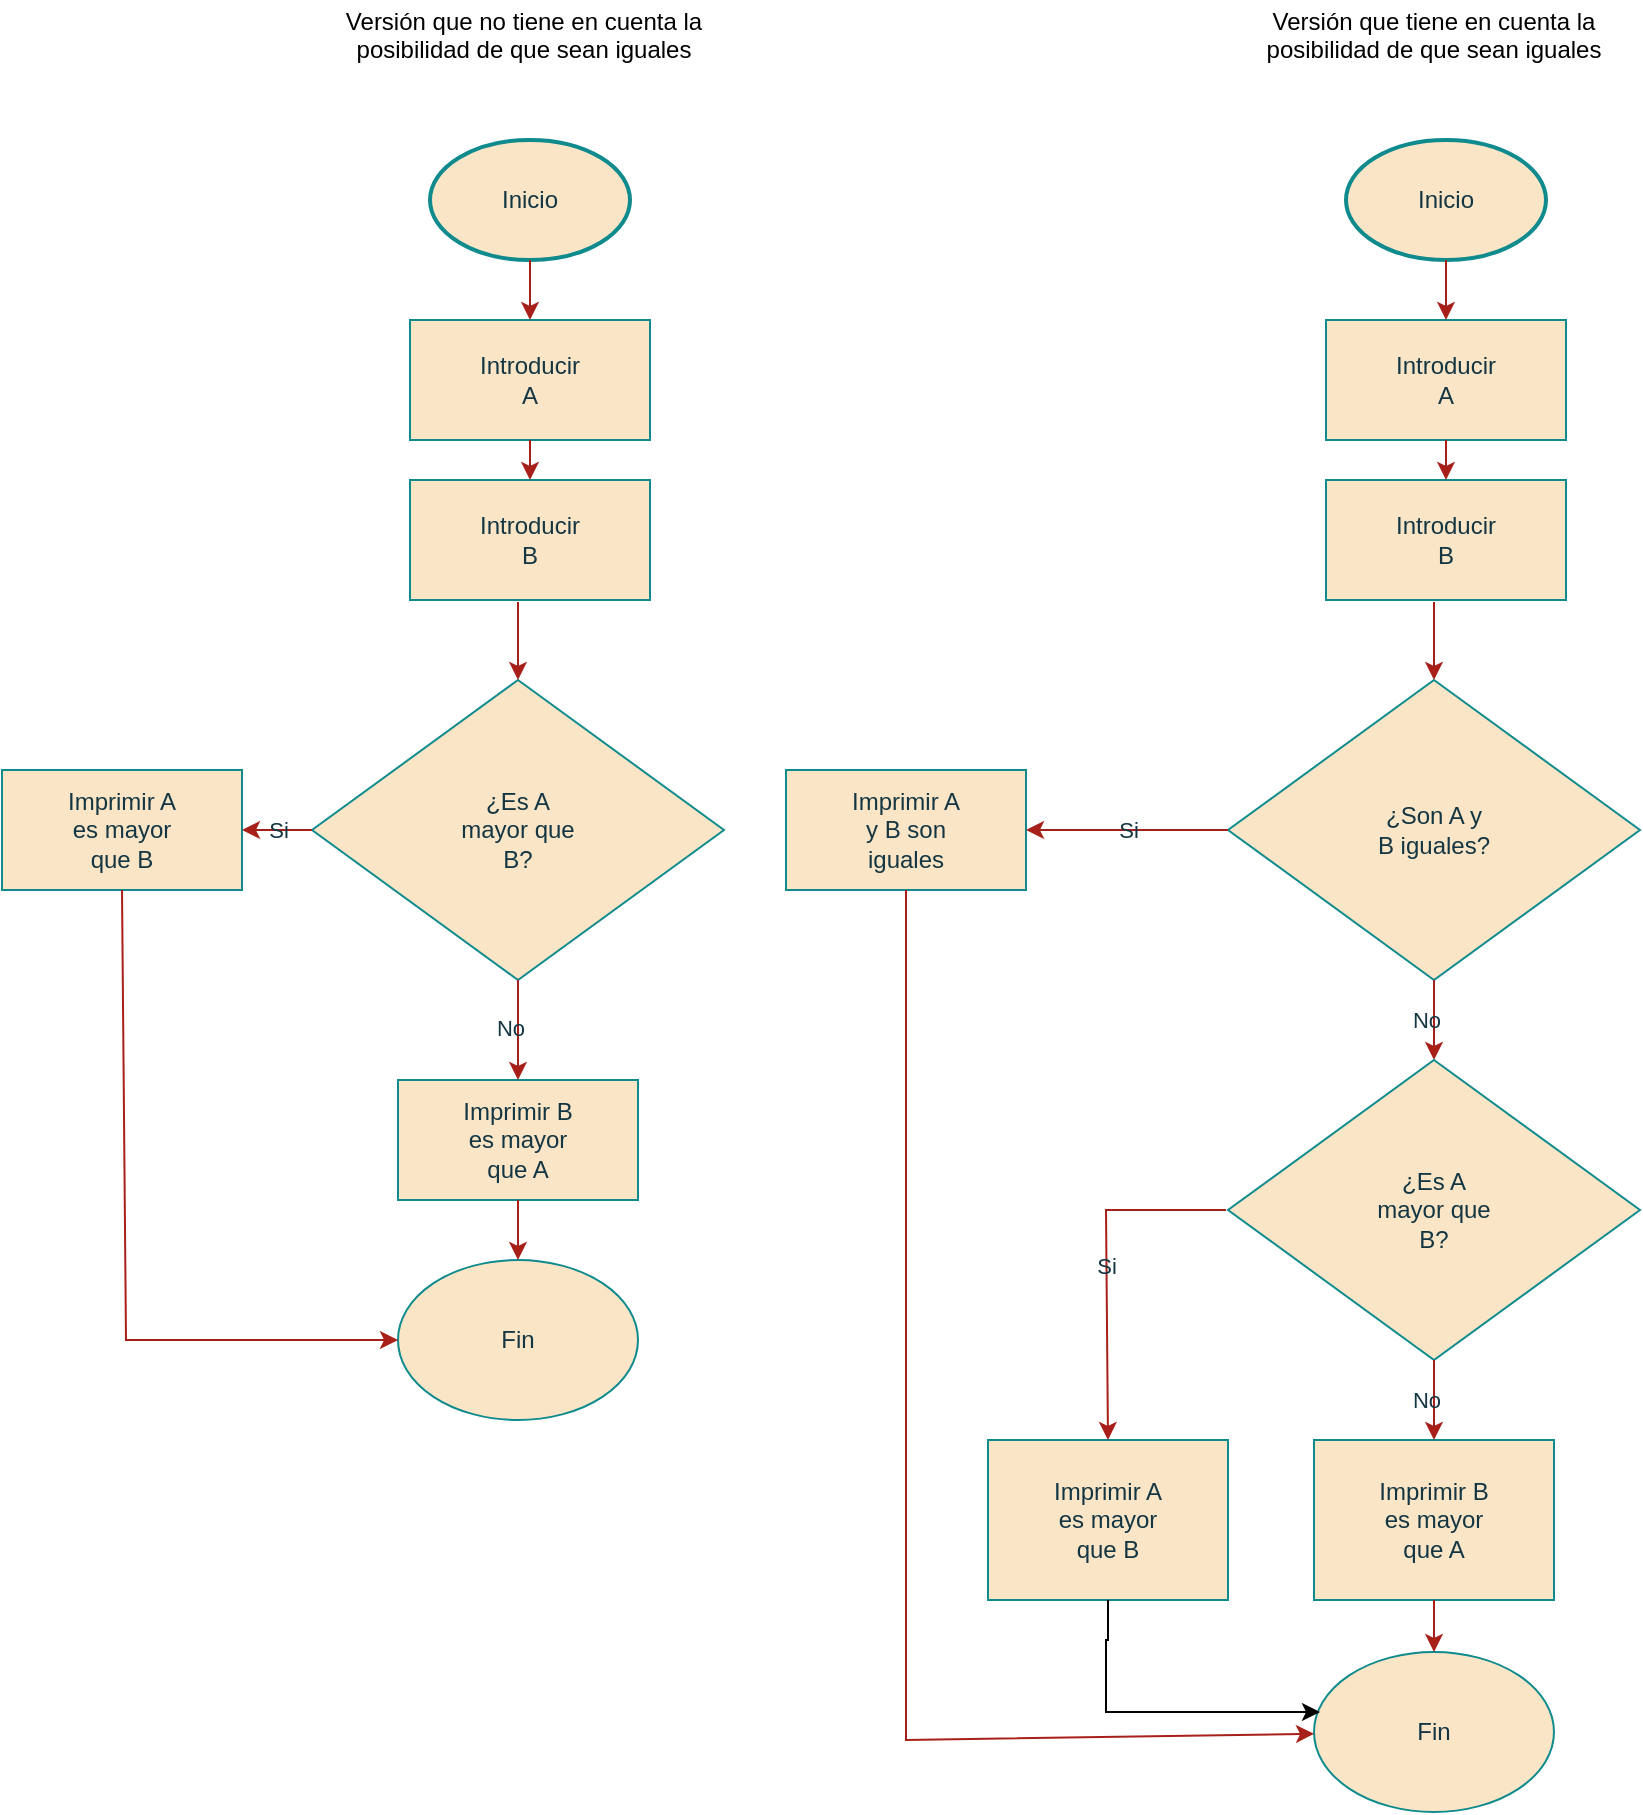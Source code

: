 <mxfile version="26.0.9">
  <diagram id="C5RBs43oDa-KdzZeNtuy" name="Page-1">
    <mxGraphModel dx="1434" dy="836" grid="1" gridSize="10" guides="1" tooltips="1" connect="1" arrows="1" fold="1" page="1" pageScale="1" pageWidth="827" pageHeight="1169" math="0" shadow="0">
      <root>
        <mxCell id="WIyWlLk6GJQsqaUBKTNV-0" />
        <mxCell id="WIyWlLk6GJQsqaUBKTNV-1" parent="WIyWlLk6GJQsqaUBKTNV-0" />
        <mxCell id="DkhXFmYgdk2tcG3UDp7q-1" value="" style="rhombus;whiteSpace=wrap;html=1;fillColor=#FAE5C7;strokeColor=#0F8B8D;labelBackgroundColor=none;fontColor=#143642;rounded=0;" parent="WIyWlLk6GJQsqaUBKTNV-1" vertex="1">
          <mxGeometry x="163" y="380" width="206" height="150" as="geometry" />
        </mxCell>
        <mxCell id="DkhXFmYgdk2tcG3UDp7q-2" value="" style="strokeWidth=2;html=1;shape=mxgraph.flowchart.start_1;whiteSpace=wrap;fillColor=#FAE5C7;strokeColor=#0F8B8D;labelBackgroundColor=none;fontColor=#143642;rounded=0;" parent="WIyWlLk6GJQsqaUBKTNV-1" vertex="1">
          <mxGeometry x="222" y="110" width="100" height="60" as="geometry" />
        </mxCell>
        <mxCell id="DkhXFmYgdk2tcG3UDp7q-3" value="" style="rounded=0;whiteSpace=wrap;html=1;fillColor=#FAE5C7;fontColor=#143642;strokeColor=#0F8B8D;labelBackgroundColor=none;" parent="WIyWlLk6GJQsqaUBKTNV-1" vertex="1">
          <mxGeometry x="212" y="200" width="120" height="60" as="geometry" />
        </mxCell>
        <mxCell id="DkhXFmYgdk2tcG3UDp7q-4" value="" style="ellipse;whiteSpace=wrap;html=1;fillColor=#FAE5C7;strokeColor=#0F8B8D;labelBackgroundColor=none;fontColor=#143642;rounded=0;" parent="WIyWlLk6GJQsqaUBKTNV-1" vertex="1">
          <mxGeometry x="206" y="670" width="120" height="80" as="geometry" />
        </mxCell>
        <mxCell id="DkhXFmYgdk2tcG3UDp7q-5" value="" style="rounded=0;whiteSpace=wrap;html=1;fillColor=#FAE5C7;strokeColor=#0F8B8D;fontColor=#143642;labelBackgroundColor=none;" parent="WIyWlLk6GJQsqaUBKTNV-1" vertex="1">
          <mxGeometry x="212" y="280" width="120" height="60" as="geometry" />
        </mxCell>
        <mxCell id="DkhXFmYgdk2tcG3UDp7q-6" value="" style="rounded=0;whiteSpace=wrap;html=1;fillColor=#FAE5C7;strokeColor=#0F8B8D;labelBackgroundColor=none;fontColor=#143642;" parent="WIyWlLk6GJQsqaUBKTNV-1" vertex="1">
          <mxGeometry x="8" y="425" width="120" height="60" as="geometry" />
        </mxCell>
        <mxCell id="DkhXFmYgdk2tcG3UDp7q-7" value="" style="rounded=0;whiteSpace=wrap;html=1;fillColor=#FAE5C7;strokeColor=#0F8B8D;labelBackgroundColor=none;fontColor=#143642;" parent="WIyWlLk6GJQsqaUBKTNV-1" vertex="1">
          <mxGeometry x="206" y="580" width="120" height="60" as="geometry" />
        </mxCell>
        <mxCell id="DkhXFmYgdk2tcG3UDp7q-8" value="Inicio" style="text;html=1;align=center;verticalAlign=middle;whiteSpace=wrap;rounded=0;labelBackgroundColor=none;fontColor=#143642;" parent="WIyWlLk6GJQsqaUBKTNV-1" vertex="1">
          <mxGeometry x="242" y="125" width="60" height="30" as="geometry" />
        </mxCell>
        <mxCell id="DkhXFmYgdk2tcG3UDp7q-9" value="Introducir A" style="text;html=1;align=center;verticalAlign=middle;whiteSpace=wrap;rounded=0;labelBackgroundColor=none;fontColor=#143642;" parent="WIyWlLk6GJQsqaUBKTNV-1" vertex="1">
          <mxGeometry x="242" y="215" width="60" height="30" as="geometry" />
        </mxCell>
        <mxCell id="DkhXFmYgdk2tcG3UDp7q-10" value="Introducir B" style="text;html=1;align=center;verticalAlign=middle;whiteSpace=wrap;rounded=0;labelBackgroundColor=none;fontColor=#143642;" parent="WIyWlLk6GJQsqaUBKTNV-1" vertex="1">
          <mxGeometry x="242" y="295" width="60" height="30" as="geometry" />
        </mxCell>
        <mxCell id="DkhXFmYgdk2tcG3UDp7q-11" value="¿Es A mayor que B?" style="text;html=1;align=center;verticalAlign=middle;whiteSpace=wrap;rounded=0;labelBackgroundColor=none;fontColor=#143642;" parent="WIyWlLk6GJQsqaUBKTNV-1" vertex="1">
          <mxGeometry x="236" y="440" width="60" height="30" as="geometry" />
        </mxCell>
        <mxCell id="DkhXFmYgdk2tcG3UDp7q-12" value="Imprimir A es mayor que B" style="text;html=1;align=center;verticalAlign=middle;whiteSpace=wrap;rounded=0;labelBackgroundColor=none;fontColor=#143642;" parent="WIyWlLk6GJQsqaUBKTNV-1" vertex="1">
          <mxGeometry x="38" y="440" width="60" height="30" as="geometry" />
        </mxCell>
        <mxCell id="DkhXFmYgdk2tcG3UDp7q-14" style="edgeStyle=orthogonalEdgeStyle;rounded=0;orthogonalLoop=1;jettySize=auto;html=1;exitX=0.5;exitY=1;exitDx=0;exitDy=0;entryX=0.5;entryY=0;entryDx=0;entryDy=0;labelBackgroundColor=none;strokeColor=#A8201A;fontColor=default;" parent="WIyWlLk6GJQsqaUBKTNV-1" source="DkhXFmYgdk2tcG3UDp7q-7" target="DkhXFmYgdk2tcG3UDp7q-4" edge="1">
          <mxGeometry relative="1" as="geometry">
            <mxPoint x="453" y="600" as="targetPoint" />
          </mxGeometry>
        </mxCell>
        <mxCell id="DkhXFmYgdk2tcG3UDp7q-13" value="Imprimir B es mayor que A" style="text;html=1;align=center;verticalAlign=middle;whiteSpace=wrap;rounded=0;labelBackgroundColor=none;fontColor=#143642;" parent="WIyWlLk6GJQsqaUBKTNV-1" vertex="1">
          <mxGeometry x="236" y="595" width="60" height="30" as="geometry" />
        </mxCell>
        <mxCell id="DkhXFmYgdk2tcG3UDp7q-15" value="Fin" style="text;html=1;align=center;verticalAlign=middle;whiteSpace=wrap;rounded=0;labelBackgroundColor=none;fontColor=#143642;" parent="WIyWlLk6GJQsqaUBKTNV-1" vertex="1">
          <mxGeometry x="236" y="695" width="60" height="30" as="geometry" />
        </mxCell>
        <mxCell id="DkhXFmYgdk2tcG3UDp7q-16" value="" style="endArrow=classic;html=1;rounded=0;exitX=0.5;exitY=1;exitDx=0;exitDy=0;exitPerimeter=0;entryX=0.5;entryY=0;entryDx=0;entryDy=0;labelBackgroundColor=none;strokeColor=#A8201A;fontColor=default;" parent="WIyWlLk6GJQsqaUBKTNV-1" source="DkhXFmYgdk2tcG3UDp7q-2" target="DkhXFmYgdk2tcG3UDp7q-3" edge="1">
          <mxGeometry width="50" height="50" relative="1" as="geometry">
            <mxPoint x="368" y="180" as="sourcePoint" />
            <mxPoint x="418" y="130" as="targetPoint" />
          </mxGeometry>
        </mxCell>
        <mxCell id="DkhXFmYgdk2tcG3UDp7q-17" value="" style="endArrow=classic;html=1;rounded=0;exitX=0.5;exitY=1;exitDx=0;exitDy=0;entryX=0.5;entryY=0;entryDx=0;entryDy=0;labelBackgroundColor=none;strokeColor=#A8201A;fontColor=default;" parent="WIyWlLk6GJQsqaUBKTNV-1" source="DkhXFmYgdk2tcG3UDp7q-3" target="DkhXFmYgdk2tcG3UDp7q-5" edge="1">
          <mxGeometry width="50" height="50" relative="1" as="geometry">
            <mxPoint x="418" y="310" as="sourcePoint" />
            <mxPoint x="468" y="260" as="targetPoint" />
          </mxGeometry>
        </mxCell>
        <mxCell id="DkhXFmYgdk2tcG3UDp7q-19" value="" style="endArrow=classic;html=1;rounded=0;entryX=0.5;entryY=0;entryDx=0;entryDy=0;exitX=0.45;exitY=1.017;exitDx=0;exitDy=0;exitPerimeter=0;labelBackgroundColor=none;strokeColor=#A8201A;fontColor=default;" parent="WIyWlLk6GJQsqaUBKTNV-1" source="DkhXFmYgdk2tcG3UDp7q-5" target="DkhXFmYgdk2tcG3UDp7q-1" edge="1">
          <mxGeometry width="50" height="50" relative="1" as="geometry">
            <mxPoint x="248" y="460" as="sourcePoint" />
            <mxPoint x="298" y="410" as="targetPoint" />
            <Array as="points" />
          </mxGeometry>
        </mxCell>
        <mxCell id="DkhXFmYgdk2tcG3UDp7q-20" value="" style="endArrow=classic;html=1;rounded=0;exitX=0;exitY=0.5;exitDx=0;exitDy=0;entryX=1;entryY=0.5;entryDx=0;entryDy=0;labelBackgroundColor=none;strokeColor=#A8201A;fontColor=default;" parent="WIyWlLk6GJQsqaUBKTNV-1" source="DkhXFmYgdk2tcG3UDp7q-1" target="DkhXFmYgdk2tcG3UDp7q-6" edge="1">
          <mxGeometry relative="1" as="geometry">
            <mxPoint x="188" y="440" as="sourcePoint" />
            <mxPoint x="348" y="440" as="targetPoint" />
          </mxGeometry>
        </mxCell>
        <mxCell id="DkhXFmYgdk2tcG3UDp7q-21" value="Si" style="edgeLabel;resizable=0;html=1;;align=center;verticalAlign=middle;labelBackgroundColor=none;fontColor=#143642;rounded=0;" parent="DkhXFmYgdk2tcG3UDp7q-20" connectable="0" vertex="1">
          <mxGeometry relative="1" as="geometry" />
        </mxCell>
        <mxCell id="DkhXFmYgdk2tcG3UDp7q-28" value="" style="endArrow=classic;html=1;rounded=0;entryX=0.5;entryY=0;entryDx=0;entryDy=0;exitX=0.5;exitY=1;exitDx=0;exitDy=0;labelBackgroundColor=none;strokeColor=#A8201A;fontColor=default;" parent="WIyWlLk6GJQsqaUBKTNV-1" source="DkhXFmYgdk2tcG3UDp7q-1" target="DkhXFmYgdk2tcG3UDp7q-7" edge="1">
          <mxGeometry relative="1" as="geometry">
            <mxPoint x="188" y="440" as="sourcePoint" />
            <mxPoint x="348" y="440" as="targetPoint" />
          </mxGeometry>
        </mxCell>
        <mxCell id="DkhXFmYgdk2tcG3UDp7q-31" value="No" style="edgeLabel;html=1;align=center;verticalAlign=middle;resizable=0;points=[];labelBackgroundColor=none;fontColor=#143642;rounded=0;" parent="DkhXFmYgdk2tcG3UDp7q-28" vertex="1" connectable="0">
          <mxGeometry x="-0.032" y="-4" relative="1" as="geometry">
            <mxPoint as="offset" />
          </mxGeometry>
        </mxCell>
        <mxCell id="DkhXFmYgdk2tcG3UDp7q-32" value="" style="endArrow=classic;html=1;rounded=0;exitX=0.5;exitY=1;exitDx=0;exitDy=0;labelBackgroundColor=none;strokeColor=#A8201A;fontColor=default;" parent="WIyWlLk6GJQsqaUBKTNV-1" source="DkhXFmYgdk2tcG3UDp7q-6" target="DkhXFmYgdk2tcG3UDp7q-4" edge="1">
          <mxGeometry width="50" height="50" relative="1" as="geometry">
            <mxPoint x="248" y="460" as="sourcePoint" />
            <mxPoint x="298" y="410" as="targetPoint" />
            <Array as="points">
              <mxPoint x="70" y="710" />
            </Array>
          </mxGeometry>
        </mxCell>
        <mxCell id="Ftl2zgv9y6k0lDQYUkQP-23" value="" style="rhombus;whiteSpace=wrap;html=1;fillColor=#FAE5C7;strokeColor=#0F8B8D;labelBackgroundColor=none;fontColor=#143642;rounded=0;" vertex="1" parent="WIyWlLk6GJQsqaUBKTNV-1">
          <mxGeometry x="621" y="380" width="206" height="150" as="geometry" />
        </mxCell>
        <mxCell id="Ftl2zgv9y6k0lDQYUkQP-24" value="" style="strokeWidth=2;html=1;shape=mxgraph.flowchart.start_1;whiteSpace=wrap;fillColor=#FAE5C7;strokeColor=#0F8B8D;labelBackgroundColor=none;fontColor=#143642;rounded=0;" vertex="1" parent="WIyWlLk6GJQsqaUBKTNV-1">
          <mxGeometry x="680" y="110" width="100" height="60" as="geometry" />
        </mxCell>
        <mxCell id="Ftl2zgv9y6k0lDQYUkQP-25" value="" style="rounded=0;whiteSpace=wrap;html=1;fillColor=#FAE5C7;fontColor=#143642;strokeColor=#0F8B8D;labelBackgroundColor=none;" vertex="1" parent="WIyWlLk6GJQsqaUBKTNV-1">
          <mxGeometry x="670" y="200" width="120" height="60" as="geometry" />
        </mxCell>
        <mxCell id="Ftl2zgv9y6k0lDQYUkQP-26" value="" style="ellipse;whiteSpace=wrap;html=1;fillColor=#FAE5C7;strokeColor=#0F8B8D;labelBackgroundColor=none;fontColor=#143642;rounded=0;" vertex="1" parent="WIyWlLk6GJQsqaUBKTNV-1">
          <mxGeometry x="664" y="866" width="120" height="80" as="geometry" />
        </mxCell>
        <mxCell id="Ftl2zgv9y6k0lDQYUkQP-27" value="" style="rounded=0;whiteSpace=wrap;html=1;fillColor=#FAE5C7;strokeColor=#0F8B8D;fontColor=#143642;labelBackgroundColor=none;" vertex="1" parent="WIyWlLk6GJQsqaUBKTNV-1">
          <mxGeometry x="670" y="280" width="120" height="60" as="geometry" />
        </mxCell>
        <mxCell id="Ftl2zgv9y6k0lDQYUkQP-28" value="" style="rounded=0;whiteSpace=wrap;html=1;fillColor=#FAE5C7;strokeColor=#0F8B8D;labelBackgroundColor=none;fontColor=#143642;" vertex="1" parent="WIyWlLk6GJQsqaUBKTNV-1">
          <mxGeometry x="400" y="425" width="120" height="60" as="geometry" />
        </mxCell>
        <mxCell id="Ftl2zgv9y6k0lDQYUkQP-29" value="" style="rounded=0;whiteSpace=wrap;html=1;fillColor=#FAE5C7;strokeColor=#0F8B8D;labelBackgroundColor=none;fontColor=#143642;" vertex="1" parent="WIyWlLk6GJQsqaUBKTNV-1">
          <mxGeometry x="664" y="760" width="120" height="80" as="geometry" />
        </mxCell>
        <mxCell id="Ftl2zgv9y6k0lDQYUkQP-30" value="Inicio" style="text;html=1;align=center;verticalAlign=middle;whiteSpace=wrap;rounded=0;labelBackgroundColor=none;fontColor=#143642;" vertex="1" parent="WIyWlLk6GJQsqaUBKTNV-1">
          <mxGeometry x="700" y="125" width="60" height="30" as="geometry" />
        </mxCell>
        <mxCell id="Ftl2zgv9y6k0lDQYUkQP-31" value="Introducir A" style="text;html=1;align=center;verticalAlign=middle;whiteSpace=wrap;rounded=0;labelBackgroundColor=none;fontColor=#143642;" vertex="1" parent="WIyWlLk6GJQsqaUBKTNV-1">
          <mxGeometry x="700" y="215" width="60" height="30" as="geometry" />
        </mxCell>
        <mxCell id="Ftl2zgv9y6k0lDQYUkQP-32" value="Introducir B" style="text;html=1;align=center;verticalAlign=middle;whiteSpace=wrap;rounded=0;labelBackgroundColor=none;fontColor=#143642;" vertex="1" parent="WIyWlLk6GJQsqaUBKTNV-1">
          <mxGeometry x="700" y="295" width="60" height="30" as="geometry" />
        </mxCell>
        <mxCell id="Ftl2zgv9y6k0lDQYUkQP-33" value="¿Son A y B iguales?" style="text;html=1;align=center;verticalAlign=middle;whiteSpace=wrap;rounded=0;labelBackgroundColor=none;fontColor=#143642;" vertex="1" parent="WIyWlLk6GJQsqaUBKTNV-1">
          <mxGeometry x="694" y="440" width="60" height="30" as="geometry" />
        </mxCell>
        <mxCell id="Ftl2zgv9y6k0lDQYUkQP-34" value="Imprimir A y B son iguales" style="text;html=1;align=center;verticalAlign=middle;whiteSpace=wrap;rounded=0;labelBackgroundColor=none;fontColor=#143642;" vertex="1" parent="WIyWlLk6GJQsqaUBKTNV-1">
          <mxGeometry x="430" y="440" width="60" height="30" as="geometry" />
        </mxCell>
        <mxCell id="Ftl2zgv9y6k0lDQYUkQP-35" style="edgeStyle=orthogonalEdgeStyle;rounded=0;orthogonalLoop=1;jettySize=auto;html=1;exitX=0.5;exitY=1;exitDx=0;exitDy=0;entryX=0.5;entryY=0;entryDx=0;entryDy=0;labelBackgroundColor=none;strokeColor=#A8201A;fontColor=default;" edge="1" parent="WIyWlLk6GJQsqaUBKTNV-1" source="Ftl2zgv9y6k0lDQYUkQP-29" target="Ftl2zgv9y6k0lDQYUkQP-26">
          <mxGeometry relative="1" as="geometry">
            <mxPoint x="911" y="796" as="targetPoint" />
          </mxGeometry>
        </mxCell>
        <mxCell id="Ftl2zgv9y6k0lDQYUkQP-36" value="Imprimir B es mayor que A" style="text;html=1;align=center;verticalAlign=middle;whiteSpace=wrap;rounded=0;labelBackgroundColor=none;fontColor=#143642;" vertex="1" parent="WIyWlLk6GJQsqaUBKTNV-1">
          <mxGeometry x="694" y="779.5" width="60" height="41" as="geometry" />
        </mxCell>
        <mxCell id="Ftl2zgv9y6k0lDQYUkQP-37" value="Fin" style="text;html=1;align=center;verticalAlign=middle;whiteSpace=wrap;rounded=0;labelBackgroundColor=none;fontColor=#143642;" vertex="1" parent="WIyWlLk6GJQsqaUBKTNV-1">
          <mxGeometry x="694" y="891" width="60" height="30" as="geometry" />
        </mxCell>
        <mxCell id="Ftl2zgv9y6k0lDQYUkQP-38" value="" style="endArrow=classic;html=1;rounded=0;exitX=0.5;exitY=1;exitDx=0;exitDy=0;exitPerimeter=0;entryX=0.5;entryY=0;entryDx=0;entryDy=0;labelBackgroundColor=none;strokeColor=#A8201A;fontColor=default;" edge="1" parent="WIyWlLk6GJQsqaUBKTNV-1" source="Ftl2zgv9y6k0lDQYUkQP-24" target="Ftl2zgv9y6k0lDQYUkQP-25">
          <mxGeometry width="50" height="50" relative="1" as="geometry">
            <mxPoint x="826" y="180" as="sourcePoint" />
            <mxPoint x="876" y="130" as="targetPoint" />
          </mxGeometry>
        </mxCell>
        <mxCell id="Ftl2zgv9y6k0lDQYUkQP-39" value="" style="endArrow=classic;html=1;rounded=0;exitX=0.5;exitY=1;exitDx=0;exitDy=0;entryX=0.5;entryY=0;entryDx=0;entryDy=0;labelBackgroundColor=none;strokeColor=#A8201A;fontColor=default;" edge="1" parent="WIyWlLk6GJQsqaUBKTNV-1" source="Ftl2zgv9y6k0lDQYUkQP-25" target="Ftl2zgv9y6k0lDQYUkQP-27">
          <mxGeometry width="50" height="50" relative="1" as="geometry">
            <mxPoint x="876" y="310" as="sourcePoint" />
            <mxPoint x="926" y="260" as="targetPoint" />
          </mxGeometry>
        </mxCell>
        <mxCell id="Ftl2zgv9y6k0lDQYUkQP-40" value="" style="endArrow=classic;html=1;rounded=0;entryX=0.5;entryY=0;entryDx=0;entryDy=0;exitX=0.45;exitY=1.017;exitDx=0;exitDy=0;exitPerimeter=0;labelBackgroundColor=none;strokeColor=#A8201A;fontColor=default;" edge="1" parent="WIyWlLk6GJQsqaUBKTNV-1" source="Ftl2zgv9y6k0lDQYUkQP-27" target="Ftl2zgv9y6k0lDQYUkQP-23">
          <mxGeometry width="50" height="50" relative="1" as="geometry">
            <mxPoint x="706" y="460" as="sourcePoint" />
            <mxPoint x="756" y="410" as="targetPoint" />
            <Array as="points" />
          </mxGeometry>
        </mxCell>
        <mxCell id="Ftl2zgv9y6k0lDQYUkQP-41" value="" style="endArrow=classic;html=1;rounded=0;exitX=0;exitY=0.5;exitDx=0;exitDy=0;entryX=1;entryY=0.5;entryDx=0;entryDy=0;labelBackgroundColor=none;strokeColor=#A8201A;fontColor=default;" edge="1" parent="WIyWlLk6GJQsqaUBKTNV-1" source="Ftl2zgv9y6k0lDQYUkQP-23" target="Ftl2zgv9y6k0lDQYUkQP-28">
          <mxGeometry relative="1" as="geometry">
            <mxPoint x="646" y="440" as="sourcePoint" />
            <mxPoint x="806" y="440" as="targetPoint" />
          </mxGeometry>
        </mxCell>
        <mxCell id="Ftl2zgv9y6k0lDQYUkQP-42" value="Si" style="edgeLabel;resizable=0;html=1;;align=center;verticalAlign=middle;labelBackgroundColor=none;fontColor=#143642;rounded=0;" connectable="0" vertex="1" parent="Ftl2zgv9y6k0lDQYUkQP-41">
          <mxGeometry relative="1" as="geometry" />
        </mxCell>
        <mxCell id="Ftl2zgv9y6k0lDQYUkQP-43" value="" style="endArrow=classic;html=1;rounded=0;entryX=0.5;entryY=0;entryDx=0;entryDy=0;exitX=0.5;exitY=1;exitDx=0;exitDy=0;labelBackgroundColor=none;strokeColor=#A8201A;fontColor=default;" edge="1" parent="WIyWlLk6GJQsqaUBKTNV-1" source="Ftl2zgv9y6k0lDQYUkQP-23" target="Ftl2zgv9y6k0lDQYUkQP-46">
          <mxGeometry relative="1" as="geometry">
            <mxPoint x="646" y="440" as="sourcePoint" />
            <mxPoint x="806" y="440" as="targetPoint" />
          </mxGeometry>
        </mxCell>
        <mxCell id="Ftl2zgv9y6k0lDQYUkQP-44" value="No" style="edgeLabel;html=1;align=center;verticalAlign=middle;resizable=0;points=[];labelBackgroundColor=none;fontColor=#143642;rounded=0;" vertex="1" connectable="0" parent="Ftl2zgv9y6k0lDQYUkQP-43">
          <mxGeometry x="-0.032" y="-4" relative="1" as="geometry">
            <mxPoint as="offset" />
          </mxGeometry>
        </mxCell>
        <mxCell id="Ftl2zgv9y6k0lDQYUkQP-45" value="" style="endArrow=classic;html=1;rounded=0;exitX=0.5;exitY=1;exitDx=0;exitDy=0;labelBackgroundColor=none;strokeColor=#A8201A;fontColor=default;" edge="1" parent="WIyWlLk6GJQsqaUBKTNV-1" source="Ftl2zgv9y6k0lDQYUkQP-28" target="Ftl2zgv9y6k0lDQYUkQP-26">
          <mxGeometry width="50" height="50" relative="1" as="geometry">
            <mxPoint x="706" y="460" as="sourcePoint" />
            <mxPoint x="756" y="410" as="targetPoint" />
            <Array as="points">
              <mxPoint x="460" y="910" />
            </Array>
          </mxGeometry>
        </mxCell>
        <mxCell id="Ftl2zgv9y6k0lDQYUkQP-46" value="" style="rhombus;whiteSpace=wrap;html=1;fillColor=#FAE5C7;strokeColor=#0F8B8D;labelBackgroundColor=none;fontColor=#143642;rounded=0;" vertex="1" parent="WIyWlLk6GJQsqaUBKTNV-1">
          <mxGeometry x="621" y="570" width="206" height="150" as="geometry" />
        </mxCell>
        <mxCell id="Ftl2zgv9y6k0lDQYUkQP-48" value="¿Es A mayor que B?" style="text;html=1;align=center;verticalAlign=middle;whiteSpace=wrap;rounded=0;labelBackgroundColor=none;fontColor=#143642;" vertex="1" parent="WIyWlLk6GJQsqaUBKTNV-1">
          <mxGeometry x="694" y="630" width="60" height="30" as="geometry" />
        </mxCell>
        <mxCell id="Ftl2zgv9y6k0lDQYUkQP-49" value="" style="endArrow=classic;html=1;rounded=0;entryX=0.5;entryY=0;entryDx=0;entryDy=0;exitX=0.5;exitY=1;exitDx=0;exitDy=0;labelBackgroundColor=none;strokeColor=#A8201A;fontColor=default;" edge="1" parent="WIyWlLk6GJQsqaUBKTNV-1" source="Ftl2zgv9y6k0lDQYUkQP-46" target="Ftl2zgv9y6k0lDQYUkQP-29">
          <mxGeometry relative="1" as="geometry">
            <mxPoint x="734" y="540" as="sourcePoint" />
            <mxPoint x="734" y="580" as="targetPoint" />
          </mxGeometry>
        </mxCell>
        <mxCell id="Ftl2zgv9y6k0lDQYUkQP-50" value="No" style="edgeLabel;html=1;align=center;verticalAlign=middle;resizable=0;points=[];labelBackgroundColor=none;fontColor=#143642;rounded=0;" vertex="1" connectable="0" parent="Ftl2zgv9y6k0lDQYUkQP-49">
          <mxGeometry x="-0.032" y="-4" relative="1" as="geometry">
            <mxPoint as="offset" />
          </mxGeometry>
        </mxCell>
        <mxCell id="Ftl2zgv9y6k0lDQYUkQP-51" value="" style="rounded=0;whiteSpace=wrap;html=1;fillColor=#FAE5C7;strokeColor=#0F8B8D;labelBackgroundColor=none;fontColor=#143642;" vertex="1" parent="WIyWlLk6GJQsqaUBKTNV-1">
          <mxGeometry x="501" y="760" width="120" height="80" as="geometry" />
        </mxCell>
        <mxCell id="Ftl2zgv9y6k0lDQYUkQP-52" value="Imprimir A es mayor que B" style="text;html=1;align=center;verticalAlign=middle;whiteSpace=wrap;rounded=0;labelBackgroundColor=none;fontColor=#143642;" vertex="1" parent="WIyWlLk6GJQsqaUBKTNV-1">
          <mxGeometry x="531" y="785" width="60" height="30" as="geometry" />
        </mxCell>
        <mxCell id="Ftl2zgv9y6k0lDQYUkQP-53" value="" style="endArrow=classic;html=1;rounded=0;entryX=0.5;entryY=0;entryDx=0;entryDy=0;labelBackgroundColor=none;strokeColor=#A8201A;fontColor=default;" edge="1" parent="WIyWlLk6GJQsqaUBKTNV-1" target="Ftl2zgv9y6k0lDQYUkQP-51">
          <mxGeometry relative="1" as="geometry">
            <mxPoint x="620" y="645" as="sourcePoint" />
            <mxPoint x="530" y="465" as="targetPoint" />
            <Array as="points">
              <mxPoint x="560" y="645" />
            </Array>
          </mxGeometry>
        </mxCell>
        <mxCell id="Ftl2zgv9y6k0lDQYUkQP-54" value="Si" style="edgeLabel;resizable=0;html=1;;align=center;verticalAlign=middle;labelBackgroundColor=none;fontColor=#143642;rounded=0;" connectable="0" vertex="1" parent="Ftl2zgv9y6k0lDQYUkQP-53">
          <mxGeometry relative="1" as="geometry" />
        </mxCell>
        <mxCell id="Ftl2zgv9y6k0lDQYUkQP-55" style="edgeStyle=orthogonalEdgeStyle;rounded=0;orthogonalLoop=1;jettySize=auto;html=1;entryX=0.025;entryY=0.375;entryDx=0;entryDy=0;entryPerimeter=0;exitX=0.5;exitY=1;exitDx=0;exitDy=0;" edge="1" parent="WIyWlLk6GJQsqaUBKTNV-1" source="Ftl2zgv9y6k0lDQYUkQP-51" target="Ftl2zgv9y6k0lDQYUkQP-26">
          <mxGeometry relative="1" as="geometry">
            <Array as="points">
              <mxPoint x="561" y="860" />
              <mxPoint x="560" y="860" />
              <mxPoint x="560" y="896" />
            </Array>
          </mxGeometry>
        </mxCell>
        <mxCell id="Ftl2zgv9y6k0lDQYUkQP-56" value="Versión que no tiene en cuenta la posibilidad de que sean iguales&lt;div&gt;&lt;br&gt;&lt;/div&gt;" style="text;strokeColor=none;align=center;fillColor=none;html=1;verticalAlign=middle;whiteSpace=wrap;rounded=0;" vertex="1" parent="WIyWlLk6GJQsqaUBKTNV-1">
          <mxGeometry x="169" y="40" width="200" height="50" as="geometry" />
        </mxCell>
        <mxCell id="Ftl2zgv9y6k0lDQYUkQP-57" value="Versión que tiene en cuenta la posibilidad de que sean iguales&lt;div&gt;&lt;br&gt;&lt;/div&gt;" style="text;strokeColor=none;align=center;fillColor=none;html=1;verticalAlign=middle;whiteSpace=wrap;rounded=0;" vertex="1" parent="WIyWlLk6GJQsqaUBKTNV-1">
          <mxGeometry x="624" y="40" width="200" height="50" as="geometry" />
        </mxCell>
      </root>
    </mxGraphModel>
  </diagram>
</mxfile>

